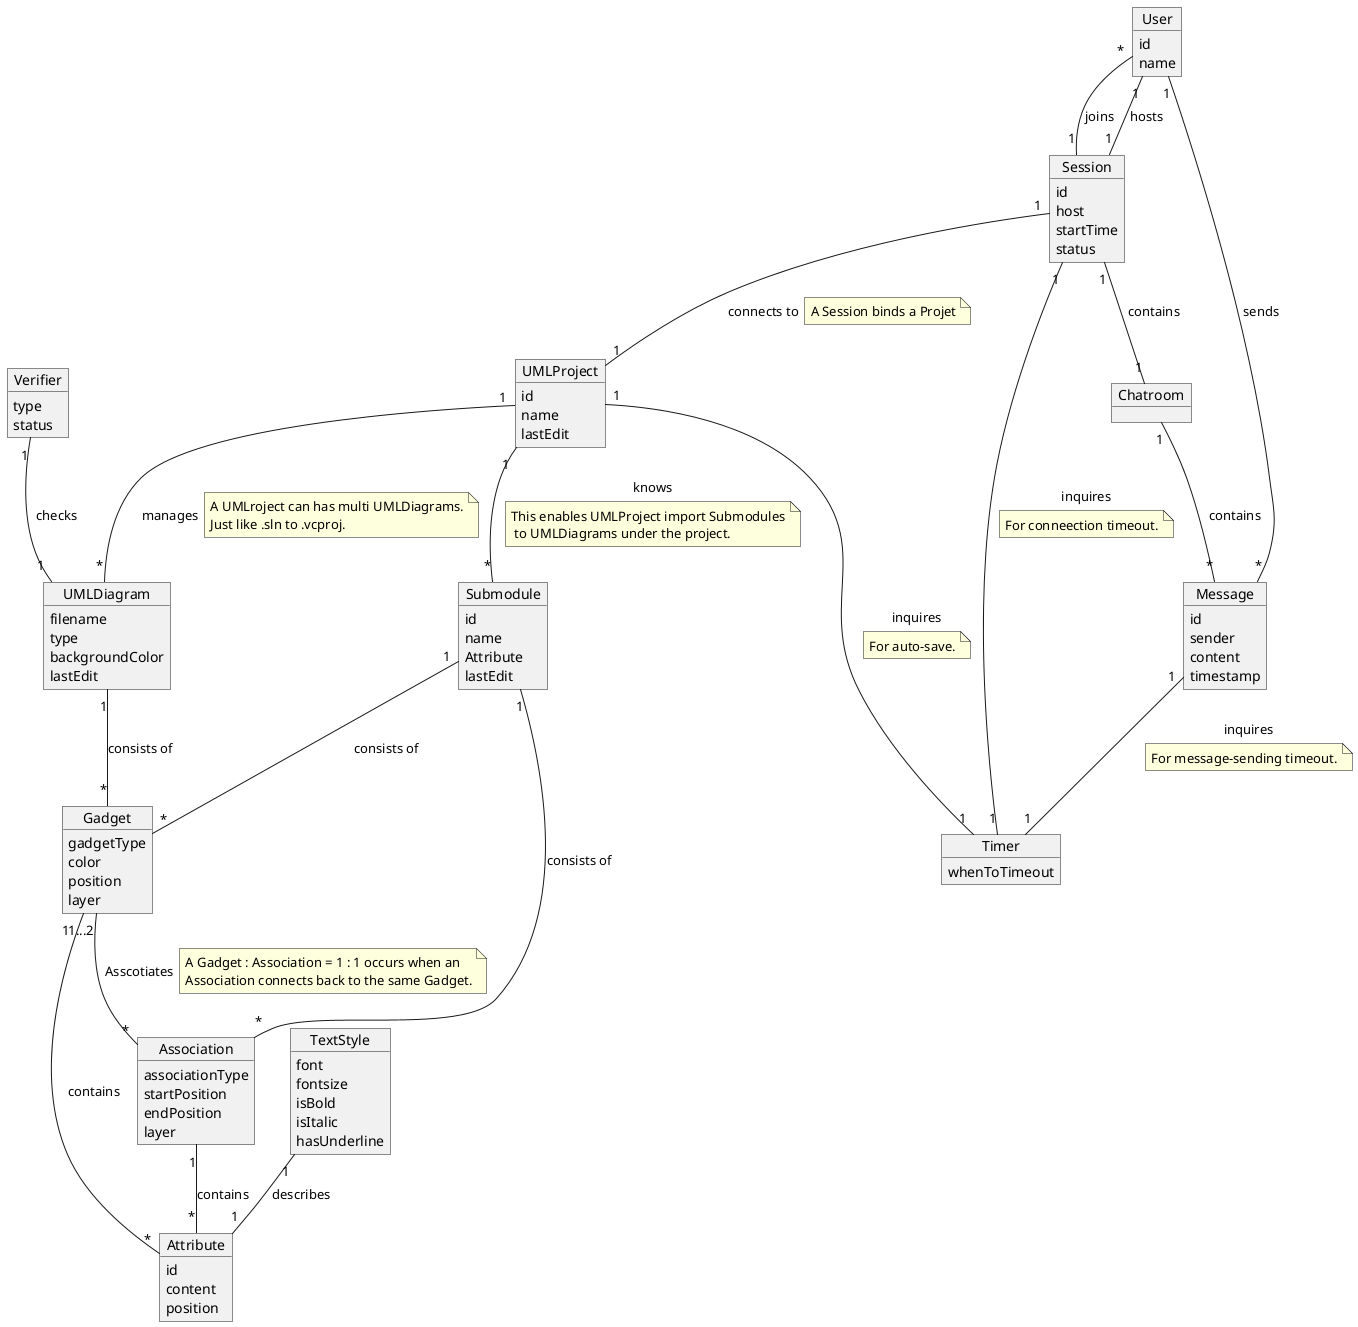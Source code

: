 @startuml
hide circle
'hide attribute


    object User {
        id
        name
    }

    object UMLProject {
        id
        name
        lastEdit
    }

    object UMLDiagram {
        filename
        type
        backgroundColor
        lastEdit
    }
'    note right
'        Each UMLDiagram is a diagram.
'    end note

    object Gadget {
        gadgetType
        color
        position
        layer
    }

    object Association {
        associationType
        startPosition
        endPosition
        layer
    }

    object Submodule {
        id
        name
        Attribute
        lastEdit
    }

    object Session {
        id
        host
        startTime
        status
    }

    object Chatroom {

    }

    object Message {
        id
        sender
        content
        timestamp
    }

    object Attribute {
        id
        content
        position
    }

    object TextStyle {
        font
        fontsize
        isBold
        isItalic
        hasUnderline
    }

    object Timer {
        whenToTimeout
    }


    object Verifier {
        type
        status
    }

'@endtuml

    UMLProject "1" -- "*" UMLDiagram : manages
    note right on link
        A UMLroject can has multi UMLDiagrams.
        Just like .sln to .vcproj.
    end note

    UMLDiagram "1" -- "*" Gadget : consists of
    Submodule "1" -- "*" Gadget : consists of
    Submodule "1" -- "*" Association : consists of
    Gadget "1" -- "*" Attribute : contains
    Association  "1" -- "*" Attribute : contains
    Gadget "1...2" -- "*" Association : Asscotiates
    note right on link
        A Gadget : Association = 1 : 1 occurs when an
        Association connects back to the same Gadget.
    end note
    UMLProject  "1" -- "*" Submodule : knows
    note bottom on link
        This enables UMLProject import Submodules
         to UMLDiagrams under the project.
    end note

    User "1" -- "1" Session : hosts
    User  "*" -- "1" Session : joins
    Session "1" -- "1" UMLProject : connects to
    note right on link
        A Session binds a Projet
    end note
    Session "1" -- "1" Chatroom : contains
    Chatroom "1" -- "*" Message : contains
    User "1" -- "*" Message : sends
    TextStyle "1" -- "1" Attribute : describes
    UMLProject "1" -- "1" Timer : inquires
    note bottom on link
        For auto-save.
    end note
    Session "1" -- "1" Timer : inquires
    note bottom on link
            For conneection timeout.
    end note
    Message "1" -- "1" Timer : inquires
    note bottom on link
            For message-sending timeout.
    end note
    Verifier "1" -- "1" UMLDiagram : checks



@endtuml
